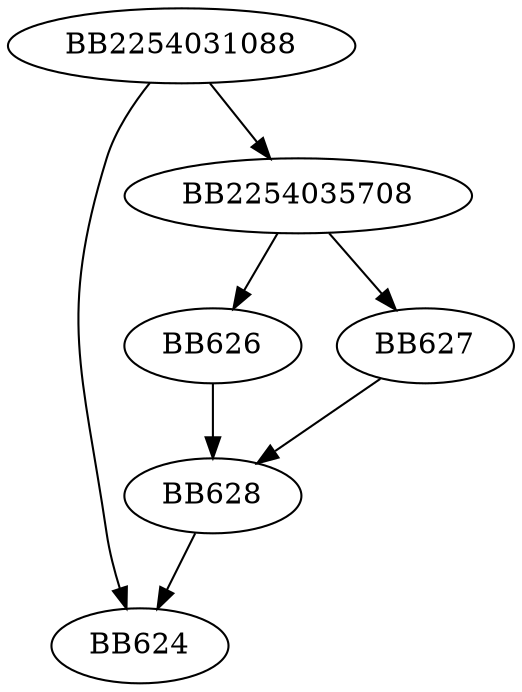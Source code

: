 digraph G{
	BB2254031088->BB624;
	BB2254031088->BB2254035708;
	BB2254035708->BB626;
	BB2254035708->BB627;
	BB627->BB628;
	BB626->BB628;
	BB628->BB624;
}

